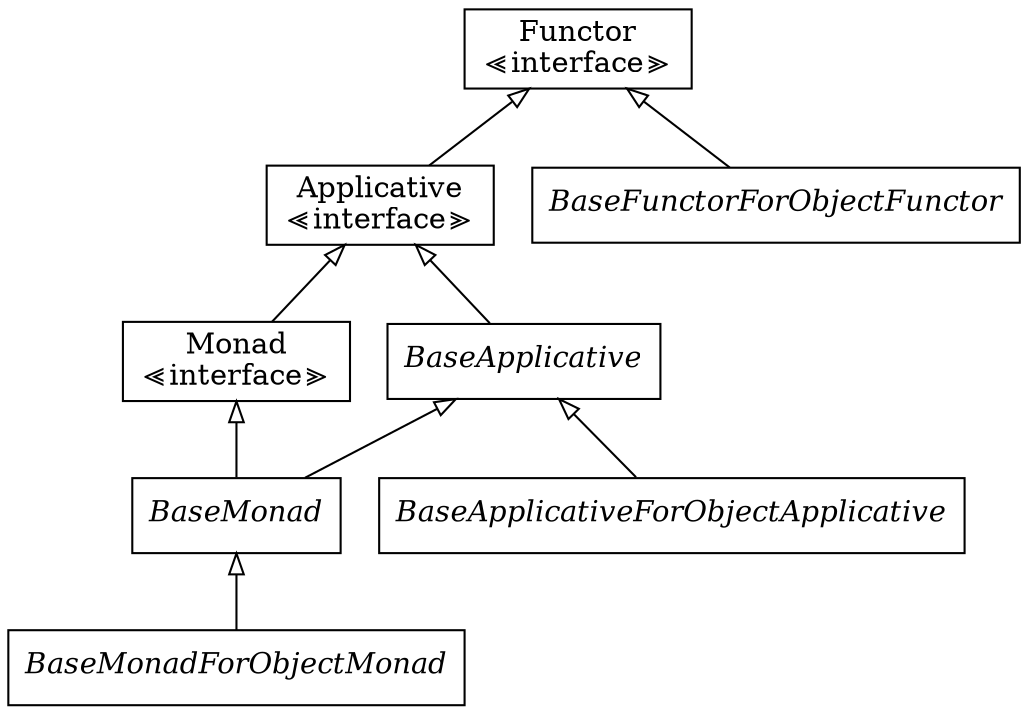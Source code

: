 digraph Typeclasses {
        node [
             shape = "record"
        ]

        edge [
             arrowtail = "empty"
        ]

        Functor [
             label = "Functor\n&#x226a;interface&#x226b;"
        ]

        Applicative [
             label = "Applicative\n&#x226a;interface&#x226b;"
        ]

        Monad [
             label = "Monad\n&#x226a;interface&#x226b;"
        ]

        BaseApplicative [
             label = <{<i>BaseApplicative</i>}>
        ]

        BaseMonad [
             label = <{<i>BaseMonad</i>}>
        ]

        BaseFunctorForObjectFunctor [
             label = <{<i>BaseFunctorForObjectFunctor</i>}>
        ]

        BaseApplicativeForObjectApplicative [
             label = <{<i>BaseApplicativeForObjectApplicative</i>}>
        ]

        BaseMonadForObjectMonad [
             label = <{<i>BaseMonadForObjectMonad</i>}>
        ]

        Functor -> Applicative [dir = back]
        Applicative -> Monad [dir = back]
        Applicative -> BaseApplicative [dir = back]

        BaseApplicative -> BaseMonad [dir = back]
        Monad -> BaseMonad [dir = back]

        Functor -> BaseFunctorForObjectFunctor [dir = back]

        BaseApplicative -> BaseApplicativeForObjectApplicative [dir = back]

        BaseMonad -> BaseMonadForObjectMonad [dir = back]
}
